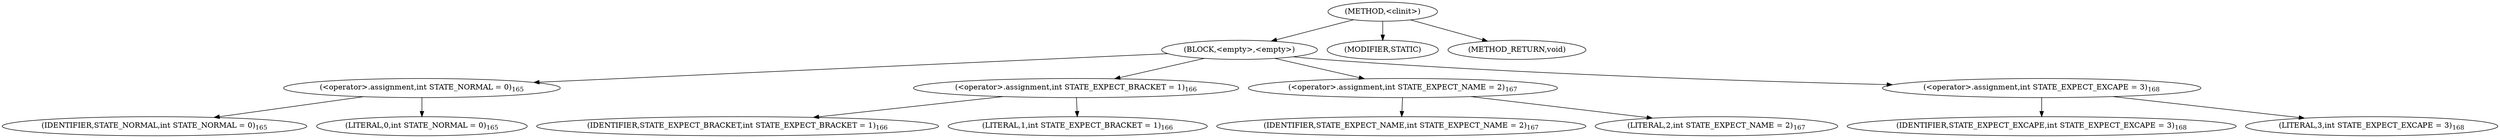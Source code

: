 digraph "&lt;clinit&gt;" {  
"918" [label = <(METHOD,&lt;clinit&gt;)> ]
"919" [label = <(BLOCK,&lt;empty&gt;,&lt;empty&gt;)> ]
"920" [label = <(&lt;operator&gt;.assignment,int STATE_NORMAL = 0)<SUB>165</SUB>> ]
"921" [label = <(IDENTIFIER,STATE_NORMAL,int STATE_NORMAL = 0)<SUB>165</SUB>> ]
"922" [label = <(LITERAL,0,int STATE_NORMAL = 0)<SUB>165</SUB>> ]
"923" [label = <(&lt;operator&gt;.assignment,int STATE_EXPECT_BRACKET = 1)<SUB>166</SUB>> ]
"924" [label = <(IDENTIFIER,STATE_EXPECT_BRACKET,int STATE_EXPECT_BRACKET = 1)<SUB>166</SUB>> ]
"925" [label = <(LITERAL,1,int STATE_EXPECT_BRACKET = 1)<SUB>166</SUB>> ]
"926" [label = <(&lt;operator&gt;.assignment,int STATE_EXPECT_NAME = 2)<SUB>167</SUB>> ]
"927" [label = <(IDENTIFIER,STATE_EXPECT_NAME,int STATE_EXPECT_NAME = 2)<SUB>167</SUB>> ]
"928" [label = <(LITERAL,2,int STATE_EXPECT_NAME = 2)<SUB>167</SUB>> ]
"929" [label = <(&lt;operator&gt;.assignment,int STATE_EXPECT_EXCAPE = 3)<SUB>168</SUB>> ]
"930" [label = <(IDENTIFIER,STATE_EXPECT_EXCAPE,int STATE_EXPECT_EXCAPE = 3)<SUB>168</SUB>> ]
"931" [label = <(LITERAL,3,int STATE_EXPECT_EXCAPE = 3)<SUB>168</SUB>> ]
"932" [label = <(MODIFIER,STATIC)> ]
"933" [label = <(METHOD_RETURN,void)> ]
  "918" -> "919" 
  "918" -> "932" 
  "918" -> "933" 
  "919" -> "920" 
  "919" -> "923" 
  "919" -> "926" 
  "919" -> "929" 
  "920" -> "921" 
  "920" -> "922" 
  "923" -> "924" 
  "923" -> "925" 
  "926" -> "927" 
  "926" -> "928" 
  "929" -> "930" 
  "929" -> "931" 
}
